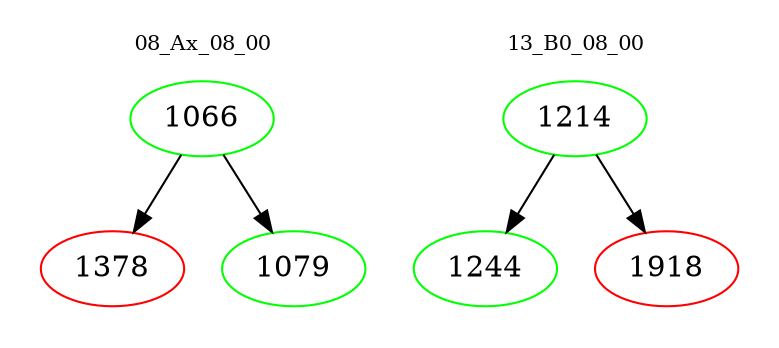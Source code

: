 digraph{
subgraph cluster_0 {
color = white
label = "08_Ax_08_00";
fontsize=10;
T0_1066 [label="1066", color="green"]
T0_1066 -> T0_1378 [color="black"]
T0_1378 [label="1378", color="red"]
T0_1066 -> T0_1079 [color="black"]
T0_1079 [label="1079", color="green"]
}
subgraph cluster_1 {
color = white
label = "13_B0_08_00";
fontsize=10;
T1_1214 [label="1214", color="green"]
T1_1214 -> T1_1244 [color="black"]
T1_1244 [label="1244", color="green"]
T1_1214 -> T1_1918 [color="black"]
T1_1918 [label="1918", color="red"]
}
}

